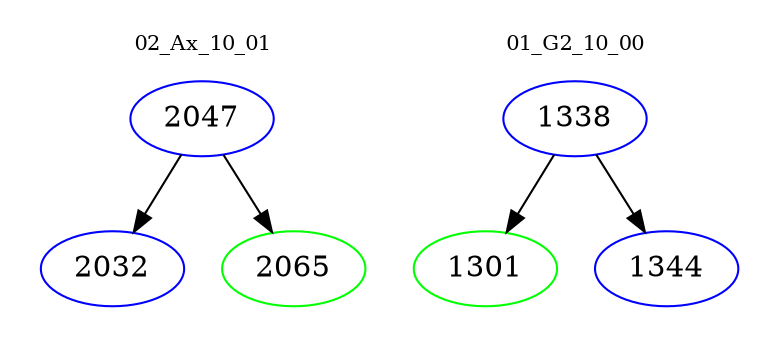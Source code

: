 digraph{
subgraph cluster_0 {
color = white
label = "02_Ax_10_01";
fontsize=10;
T0_2047 [label="2047", color="blue"]
T0_2047 -> T0_2032 [color="black"]
T0_2032 [label="2032", color="blue"]
T0_2047 -> T0_2065 [color="black"]
T0_2065 [label="2065", color="green"]
}
subgraph cluster_1 {
color = white
label = "01_G2_10_00";
fontsize=10;
T1_1338 [label="1338", color="blue"]
T1_1338 -> T1_1301 [color="black"]
T1_1301 [label="1301", color="green"]
T1_1338 -> T1_1344 [color="black"]
T1_1344 [label="1344", color="blue"]
}
}
